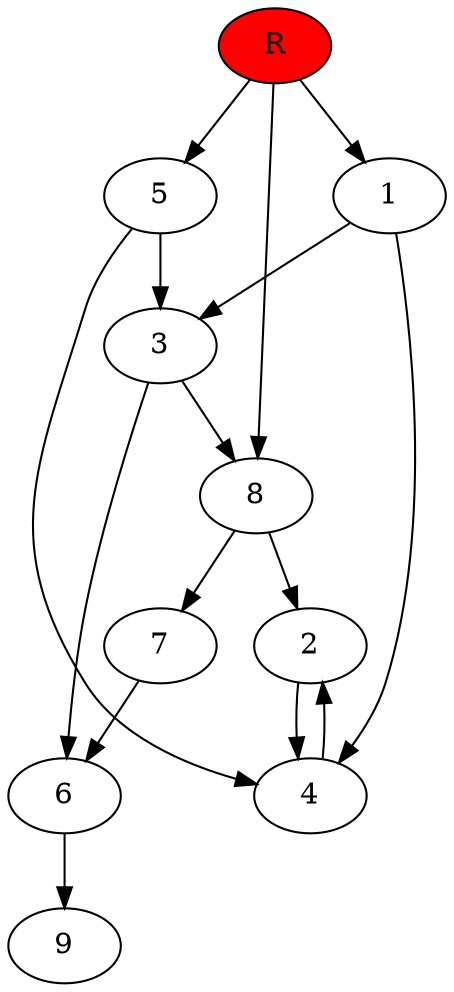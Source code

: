 digraph prb73007 {
	1
	2
	3
	4
	5
	6
	7
	8
	R [fillcolor="#ff0000" style=filled]
	1 -> 3
	1 -> 4
	2 -> 4
	3 -> 6
	3 -> 8
	4 -> 2
	5 -> 3
	5 -> 4
	6 -> 9
	7 -> 6
	8 -> 2
	8 -> 7
	R -> 1
	R -> 5
	R -> 8
}
